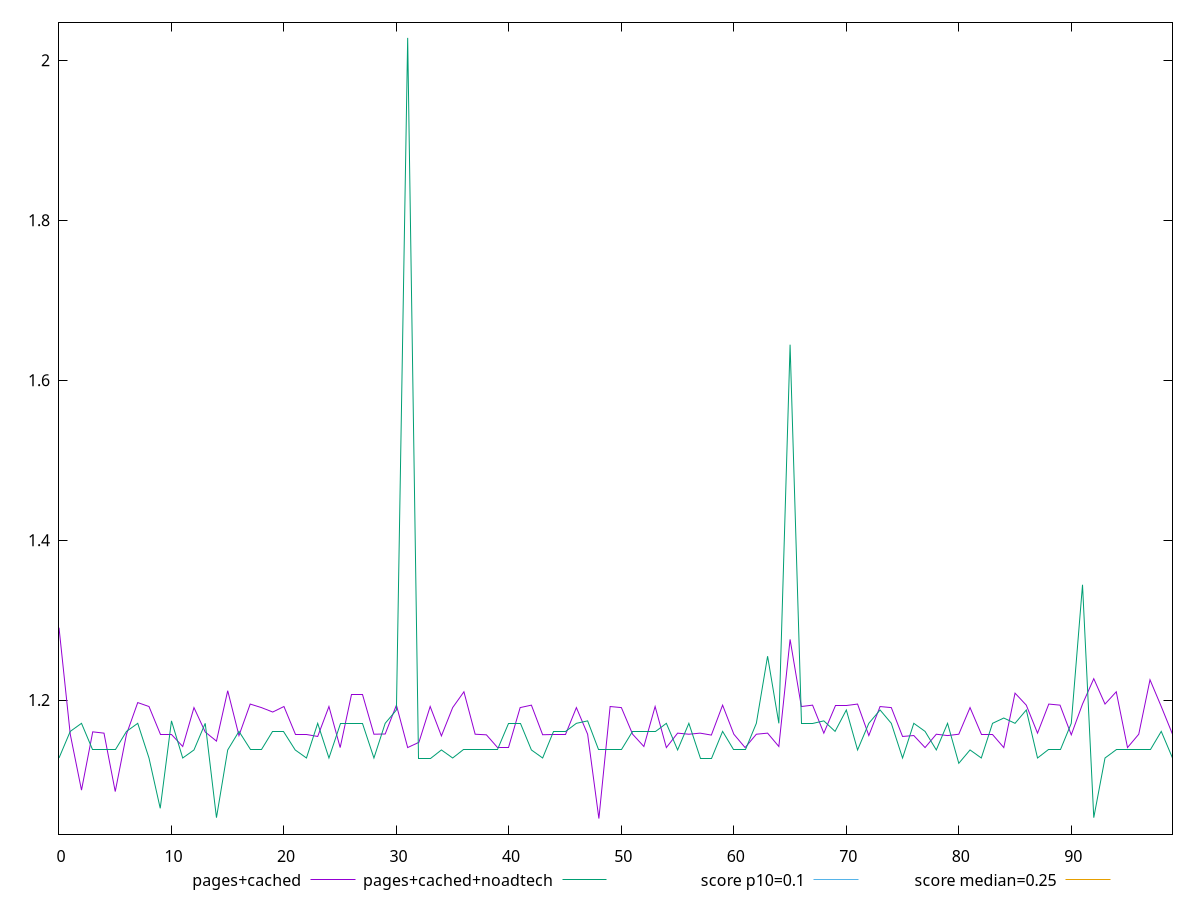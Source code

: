 reset

$pagesCached <<EOF
0 1.290557340833876
1 1.1573681589762368
2 1.0874647301567926
3 1.1603369089762368
4 1.158725580851237
5 1.0857120174831814
6 1.1573681589762368
7 1.1969276207817925
8 1.1920010799831815
9 1.1573681589762368
10 1.1573681589762368
11 1.142026362101237
12 1.1906436581081814
13 1.1601635691324867
14 1.1487524414062498
15 1.2117713707817923
16 1.155719751993815
17 1.1950721520317924
18 1.1906436581081814
19 1.1850990125868055
20 1.1920010799831813
21 1.1573681589762368
22 1.1573681589762368
23 1.154564966837565
24 1.1920010799831813
25 1.1406689402262369
26 1.2073428768581813
27 1.2073428768581813
28 1.1573681589762368
29 1.157651362101237
30 1.1937147301567925
31 1.1406689402262369
32 1.1472998046874998
33 1.1920010799831813
34 1.155259038289388
35 1.1906436581081814
36 1.2104139489067924
37 1.1573681589762368
38 1.156616460164388
39 1.1406689402262369
40 1.1406689402262369
41 1.1906436581081814
42 1.1937147301567925
43 1.1567116750081379
44 1.1573681589762368
45 1.1573681589762368
46 1.1906436581081814
47 1.1573681589762368
48 1.0519858178032768
49 1.1920010799831813
50 1.1906436581081814
51 1.1573681589762368
52 1.142026362101237
53 1.1920010799831813
54 1.1406689402262369
55 1.158725580851237
56 1.1573681589762368
57 1.158725580851237
58 1.1562939402262369
59 1.1937147301567925
60 1.1573681589762368
61 1.1406689402262369
62 1.1573681589762368
63 1.158725580851237
64 1.142026362101237
65 1.2759357638888889
66 1.1920010799831813
67 1.1937147301567925
68 1.158725580851237
69 1.1937147301567925
70 1.1937147301567925
71 1.1950721520317924
72 1.155719751993815
73 1.1919620174831813
74 1.1906436581081814
75 1.154564966837565
76 1.155719751993815
77 1.1406689402262369
78 1.1573681589762368
79 1.155680689493815
80 1.1573681589762368
81 1.1906436581081814
82 1.1573681589762368
83 1.1573681589762368
84 1.1406689402262369
85 1.2087002987331812
86 1.1937147301567925
87 1.158725580851237
88 1.1950721520317924
89 1.1937147301567925
90 1.156616460164388
91 1.1950721520317924
92 1.2267714080810546
93 1.1950721520317924
94 1.2104139489067924
95 1.1406689402262369
96 1.1573681589762368
97 1.2254139862060547
98 1.1920010799831813
99 1.1573681589762368
EOF

$pagesCachedNoadtech <<EOF
0 1.1276367187499998
1 1.1609122178819444
2 1.1709805721706814
3 1.1377050730387368
4 1.1377050730387368
5 1.1377050730387368
6 1.1609122178819444
7 1.1709805721706814
8 1.1276367187499998
9 1.0647305721706815
10 1.1740516442192925
11 1.1276367187499998
12 1.1377050730387368
13 1.1709805721706814
14 1.0530457899305556
15 1.1377050730387368
16 1.1609122178819444
17 1.1377050730387368
18 1.1377050730387368
19 1.1609122178819444
20 1.1609122178819444
21 1.1377050730387368
22 1.1276367187499998
23 1.1709805721706814
24 1.1276367187499998
25 1.1709805721706814
26 1.1709805721706814
27 1.1709805721706814
28 1.1276367187499998
29 1.1709805721706814
30 1.1876797909206813
31 2.0278319227430557
32 1.1276367187499998
33 1.1276367187499998
34 1.1377050730387368
35 1.1276367187499998
36 1.1377050730387368
37 1.1377050730387368
38 1.1377050730387368
39 1.1377050730387368
40 1.1709805721706814
41 1.1709805721706814
42 1.1377050730387368
43 1.1276367187499998
44 1.1609122178819444
45 1.1609122178819444
46 1.1709805721706814
47 1.1740516442192925
48 1.1377050730387368
49 1.1377050730387368
50 1.1377050730387368
51 1.1609122178819444
52 1.1609122178819444
53 1.1609122178819444
54 1.1709805721706814
55 1.1377050730387368
56 1.1709805721706814
57 1.1276367187499998
58 1.1276367187499998
59 1.1609122178819444
60 1.1377050730387368
61 1.1377050730387368
62 1.1709805721706814
63 1.254915256076389
64 1.1709805721706814
65 1.6442984449598526
66 1.1709805721706814
67 1.1709805721706814
68 1.1740516442192925
69 1.1609122178819444
70 1.1876797909206813
71 1.1377050730387368
72 1.1709805721706814
73 1.1876797909206813
74 1.1709805721706814
75 1.1276367187499998
76 1.1709805721706814
77 1.1609122178819444
78 1.1377050730387368
79 1.1709805721706814
80 1.121005854288737
81 1.1377050730387368
82 1.1276367187499998
83 1.1709805721706814
84 1.1776114366319443
85 1.1709805721706814
86 1.1876797909206813
87 1.1276367187499998
88 1.1377050730387368
89 1.1377050730387368
90 1.1709805721706814
91 1.344170179578993
92 1.0530457899305556
93 1.1276367187499998
94 1.1377050730387368
95 1.1377050730387368
96 1.1377050730387368
97 1.1377050730387368
98 1.1609122178819444
99 1.1276367187499998
EOF

set key outside below
set xrange [0:99]
set yrange [1.0324688957044812:2.047348844841851]
set trange [1.0324688957044812:2.047348844841851]
set terminal svg size 640, 520 enhanced background rgb 'white'
set output "report_00020_2021-02-19T21:17:38.612Z2/cumulative-layout-shift/comparison/line/1_vs_2.svg"

plot $pagesCached title "pages+cached" with line, \
     $pagesCachedNoadtech title "pages+cached+noadtech" with line, \
     0.1 title "score p10=0.1", \
     0.25 title "score median=0.25"

reset
